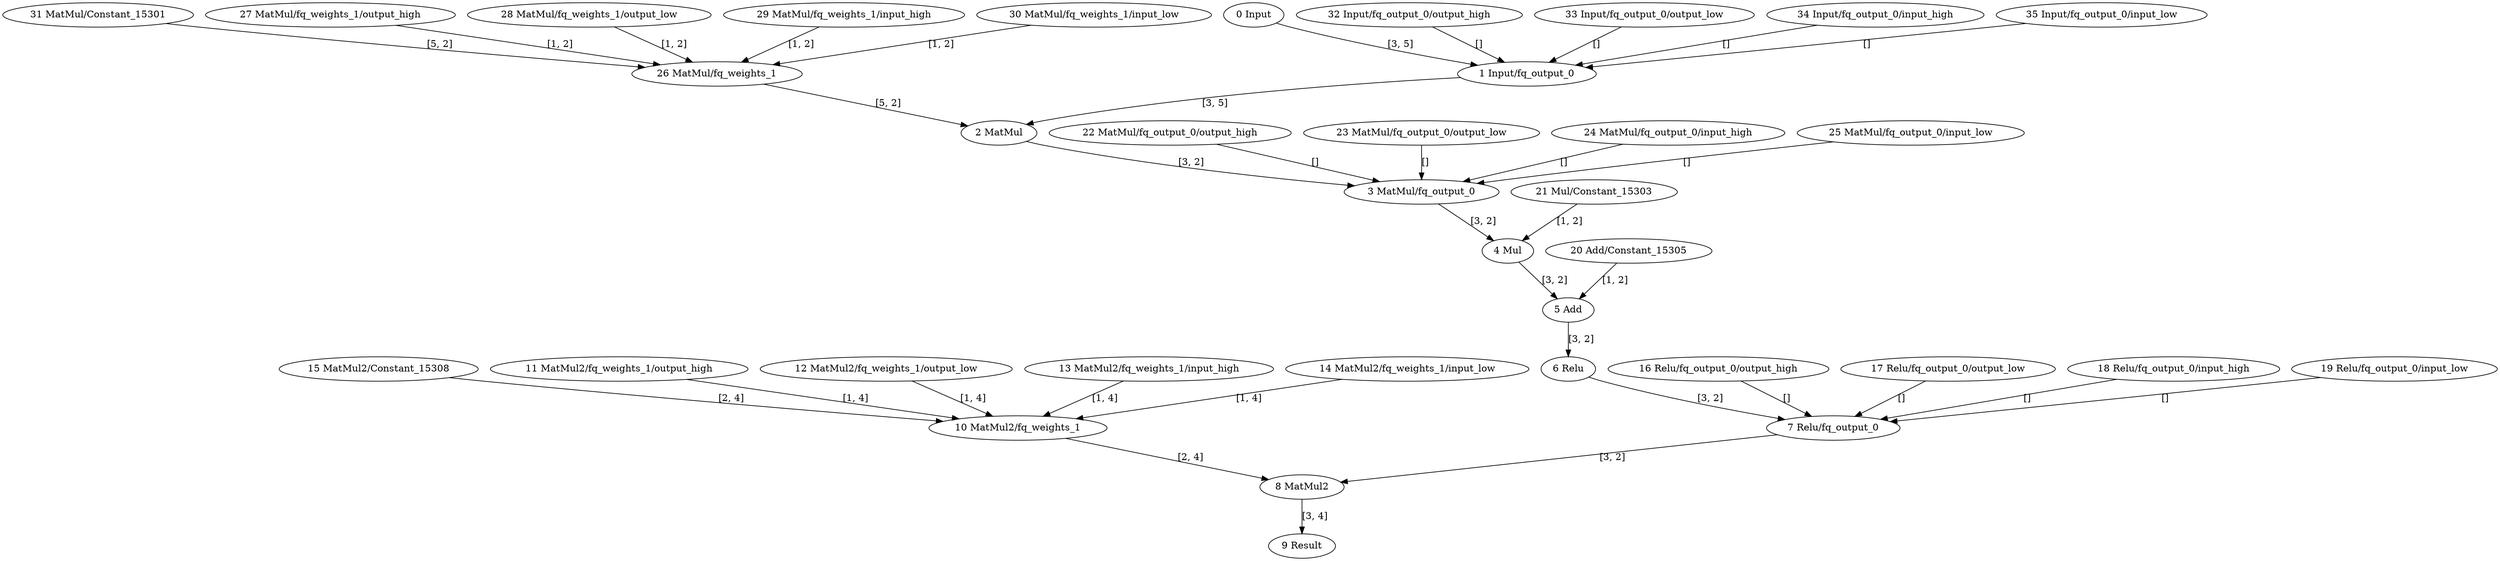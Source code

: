 strict digraph  {
"0 Input" [id=0, type=Parameter];
"1 Input/fq_output_0" [id=1, type=FakeQuantize];
"2 MatMul" [id=2, type=MatMul];
"3 MatMul/fq_output_0" [id=3, type=FakeQuantize];
"4 Mul" [id=4, type=Multiply];
"5 Add" [id=5, type=Add];
"6 Relu" [id=6, type=Relu];
"7 Relu/fq_output_0" [id=7, type=FakeQuantize];
"8 MatMul2" [id=8, type=MatMul];
"9 Result" [id=9, type=Result];
"10 MatMul2/fq_weights_1" [id=10, type=FakeQuantize];
"11 MatMul2/fq_weights_1/output_high" [id=11, type=Constant];
"12 MatMul2/fq_weights_1/output_low" [id=12, type=Constant];
"13 MatMul2/fq_weights_1/input_high" [id=13, type=Constant];
"14 MatMul2/fq_weights_1/input_low" [id=14, type=Constant];
"15 MatMul2/Constant_15308" [id=15, type=Constant];
"16 Relu/fq_output_0/output_high" [id=16, type=Constant];
"17 Relu/fq_output_0/output_low" [id=17, type=Constant];
"18 Relu/fq_output_0/input_high" [id=18, type=Constant];
"19 Relu/fq_output_0/input_low" [id=19, type=Constant];
"20 Add/Constant_15305" [id=20, type=Constant];
"21 Mul/Constant_15303" [id=21, type=Constant];
"22 MatMul/fq_output_0/output_high" [id=22, type=Constant];
"23 MatMul/fq_output_0/output_low" [id=23, type=Constant];
"24 MatMul/fq_output_0/input_high" [id=24, type=Constant];
"25 MatMul/fq_output_0/input_low" [id=25, type=Constant];
"26 MatMul/fq_weights_1" [id=26, type=FakeQuantize];
"27 MatMul/fq_weights_1/output_high" [id=27, type=Constant];
"28 MatMul/fq_weights_1/output_low" [id=28, type=Constant];
"29 MatMul/fq_weights_1/input_high" [id=29, type=Constant];
"30 MatMul/fq_weights_1/input_low" [id=30, type=Constant];
"31 MatMul/Constant_15301" [id=31, type=Constant];
"32 Input/fq_output_0/output_high" [id=32, type=Constant];
"33 Input/fq_output_0/output_low" [id=33, type=Constant];
"34 Input/fq_output_0/input_high" [id=34, type=Constant];
"35 Input/fq_output_0/input_low" [id=35, type=Constant];
"0 Input" -> "1 Input/fq_output_0"  [label="[3, 5]", style=solid];
"1 Input/fq_output_0" -> "2 MatMul"  [label="[3, 5]", style=solid];
"2 MatMul" -> "3 MatMul/fq_output_0"  [label="[3, 2]", style=solid];
"3 MatMul/fq_output_0" -> "4 Mul"  [label="[3, 2]", style=solid];
"4 Mul" -> "5 Add"  [label="[3, 2]", style=solid];
"5 Add" -> "6 Relu"  [label="[3, 2]", style=solid];
"6 Relu" -> "7 Relu/fq_output_0"  [label="[3, 2]", style=solid];
"7 Relu/fq_output_0" -> "8 MatMul2"  [label="[3, 2]", style=solid];
"8 MatMul2" -> "9 Result"  [label="[3, 4]", style=solid];
"10 MatMul2/fq_weights_1" -> "8 MatMul2"  [label="[2, 4]", style=solid];
"11 MatMul2/fq_weights_1/output_high" -> "10 MatMul2/fq_weights_1"  [label="[1, 4]", style=solid];
"12 MatMul2/fq_weights_1/output_low" -> "10 MatMul2/fq_weights_1"  [label="[1, 4]", style=solid];
"13 MatMul2/fq_weights_1/input_high" -> "10 MatMul2/fq_weights_1"  [label="[1, 4]", style=solid];
"14 MatMul2/fq_weights_1/input_low" -> "10 MatMul2/fq_weights_1"  [label="[1, 4]", style=solid];
"15 MatMul2/Constant_15308" -> "10 MatMul2/fq_weights_1"  [label="[2, 4]", style=solid];
"16 Relu/fq_output_0/output_high" -> "7 Relu/fq_output_0"  [label="[]", style=solid];
"17 Relu/fq_output_0/output_low" -> "7 Relu/fq_output_0"  [label="[]", style=solid];
"18 Relu/fq_output_0/input_high" -> "7 Relu/fq_output_0"  [label="[]", style=solid];
"19 Relu/fq_output_0/input_low" -> "7 Relu/fq_output_0"  [label="[]", style=solid];
"20 Add/Constant_15305" -> "5 Add"  [label="[1, 2]", style=solid];
"21 Mul/Constant_15303" -> "4 Mul"  [label="[1, 2]", style=solid];
"22 MatMul/fq_output_0/output_high" -> "3 MatMul/fq_output_0"  [label="[]", style=solid];
"23 MatMul/fq_output_0/output_low" -> "3 MatMul/fq_output_0"  [label="[]", style=solid];
"24 MatMul/fq_output_0/input_high" -> "3 MatMul/fq_output_0"  [label="[]", style=solid];
"25 MatMul/fq_output_0/input_low" -> "3 MatMul/fq_output_0"  [label="[]", style=solid];
"26 MatMul/fq_weights_1" -> "2 MatMul"  [label="[5, 2]", style=solid];
"27 MatMul/fq_weights_1/output_high" -> "26 MatMul/fq_weights_1"  [label="[1, 2]", style=solid];
"28 MatMul/fq_weights_1/output_low" -> "26 MatMul/fq_weights_1"  [label="[1, 2]", style=solid];
"29 MatMul/fq_weights_1/input_high" -> "26 MatMul/fq_weights_1"  [label="[1, 2]", style=solid];
"30 MatMul/fq_weights_1/input_low" -> "26 MatMul/fq_weights_1"  [label="[1, 2]", style=solid];
"31 MatMul/Constant_15301" -> "26 MatMul/fq_weights_1"  [label="[5, 2]", style=solid];
"32 Input/fq_output_0/output_high" -> "1 Input/fq_output_0"  [label="[]", style=solid];
"33 Input/fq_output_0/output_low" -> "1 Input/fq_output_0"  [label="[]", style=solid];
"34 Input/fq_output_0/input_high" -> "1 Input/fq_output_0"  [label="[]", style=solid];
"35 Input/fq_output_0/input_low" -> "1 Input/fq_output_0"  [label="[]", style=solid];
}
